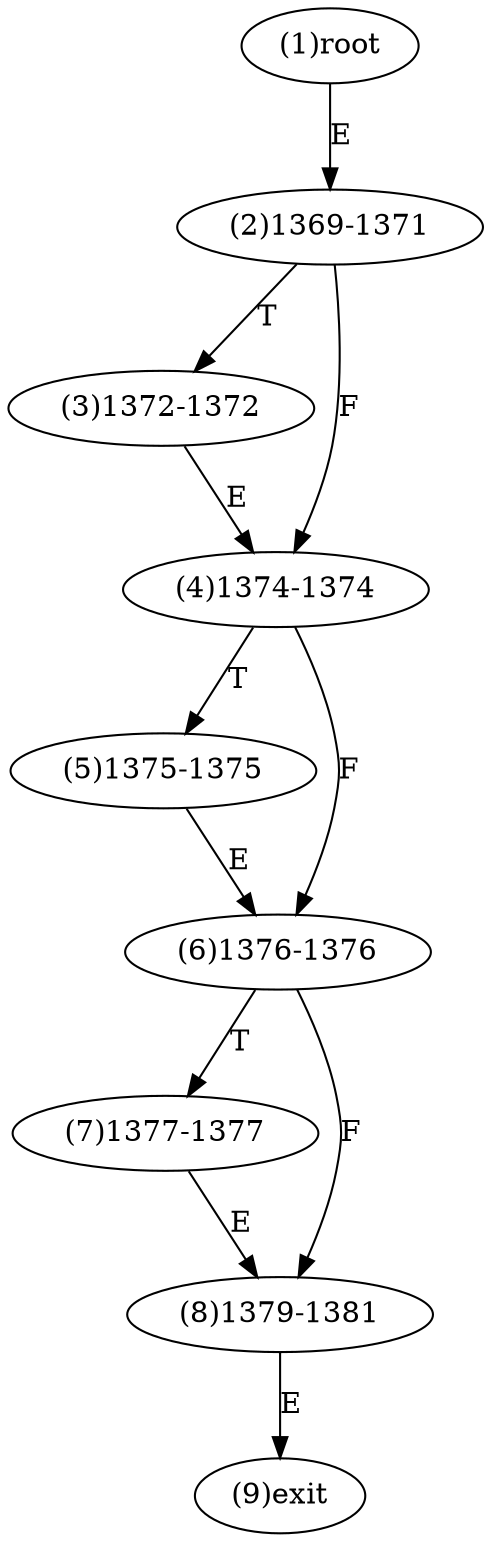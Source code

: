 digraph "" { 
1[ label="(1)root"];
2[ label="(2)1369-1371"];
3[ label="(3)1372-1372"];
4[ label="(4)1374-1374"];
5[ label="(5)1375-1375"];
6[ label="(6)1376-1376"];
7[ label="(7)1377-1377"];
8[ label="(8)1379-1381"];
9[ label="(9)exit"];
1->2[ label="E"];
2->4[ label="F"];
2->3[ label="T"];
3->4[ label="E"];
4->6[ label="F"];
4->5[ label="T"];
5->6[ label="E"];
6->8[ label="F"];
6->7[ label="T"];
7->8[ label="E"];
8->9[ label="E"];
}